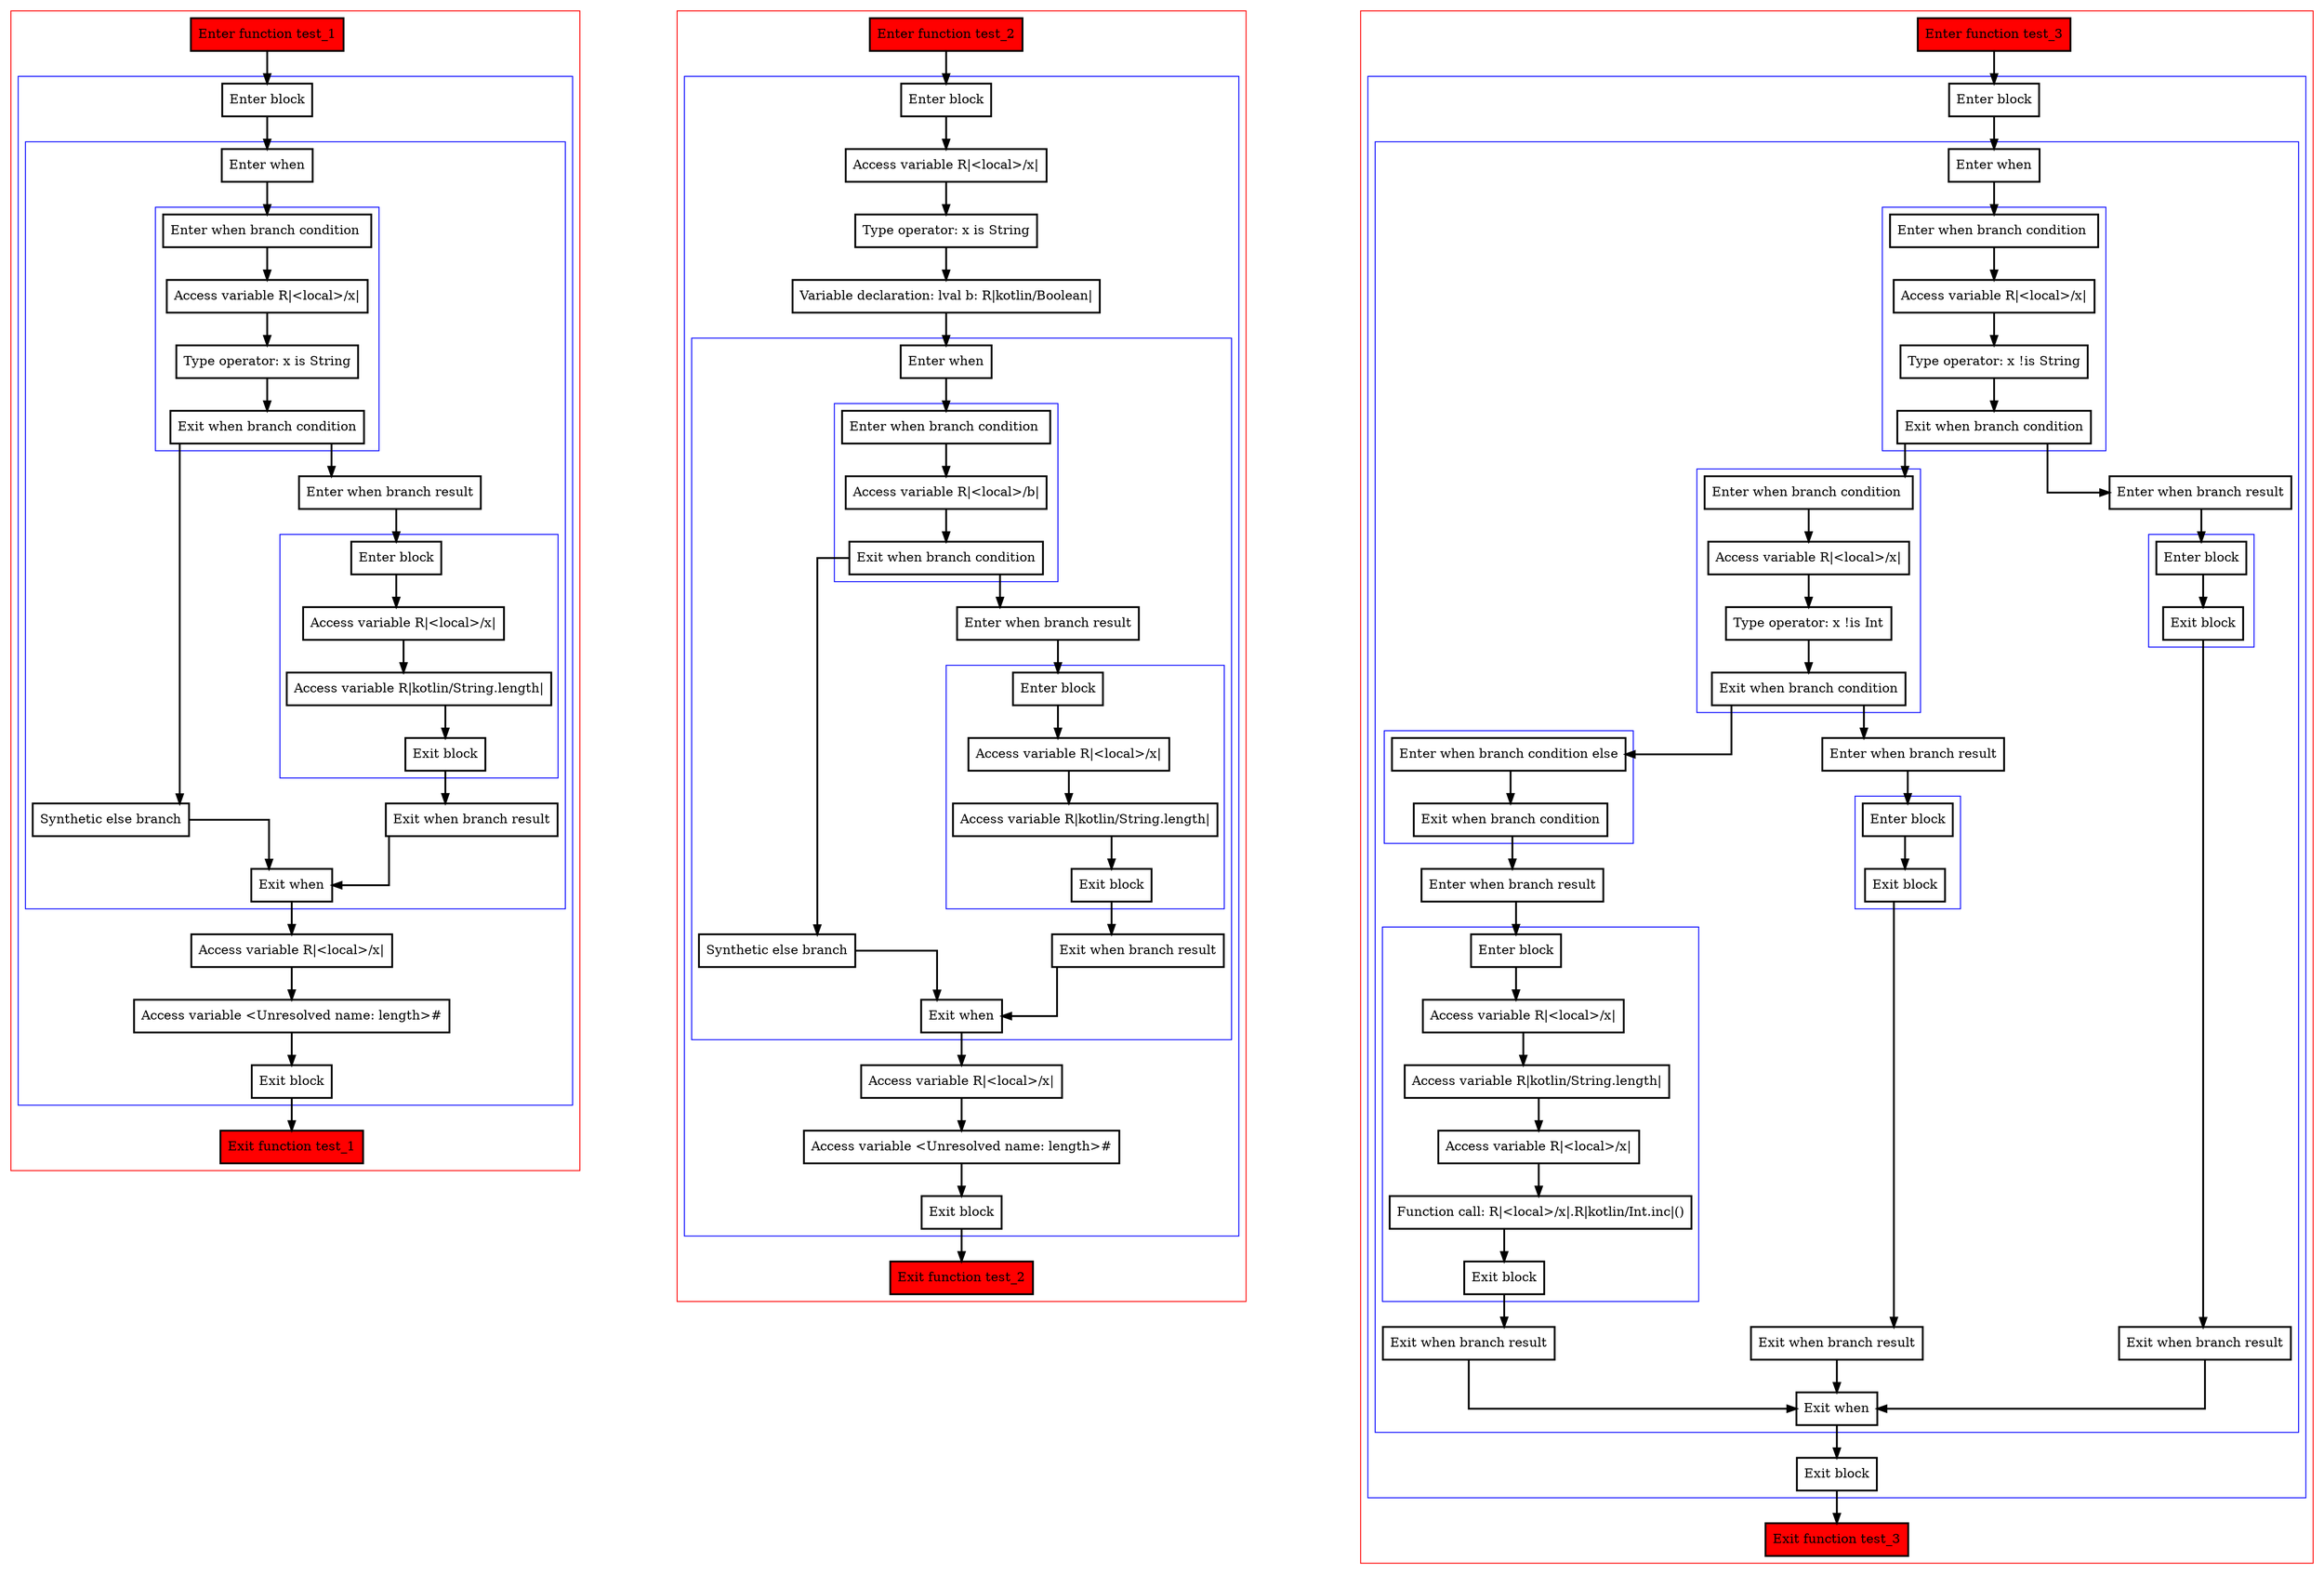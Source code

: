 digraph simpleIf_kt {
  graph [splines=ortho nodesep=3]
  node [shape=box penwidth=2]
  edge [penwidth=2]

  subgraph cluster_0 {
    color=red
    0 [label="Enter function test_1" style="filled" fillcolor=red];
    subgraph cluster_1 {
      color=blue
      1 [label="Enter block"];
      subgraph cluster_2 {
        color=blue
        2 [label="Enter when"];
        subgraph cluster_3 {
          color=blue
          3 [label="Enter when branch condition "];
          4 [label="Access variable R|<local>/x|"];
          5 [label="Type operator: x is String"];
          6 [label="Exit when branch condition"];
        }
        7 [label="Synthetic else branch"];
        8 [label="Enter when branch result"];
        subgraph cluster_4 {
          color=blue
          9 [label="Enter block"];
          10 [label="Access variable R|<local>/x|"];
          11 [label="Access variable R|kotlin/String.length|"];
          12 [label="Exit block"];
        }
        13 [label="Exit when branch result"];
        14 [label="Exit when"];
      }
      15 [label="Access variable R|<local>/x|"];
      16 [label="Access variable <Unresolved name: length>#"];
      17 [label="Exit block"];
    }
    18 [label="Exit function test_1" style="filled" fillcolor=red];
  }

  0 -> {1};
  1 -> {2};
  2 -> {3};
  3 -> {4};
  4 -> {5};
  5 -> {6};
  6 -> {8 7};
  7 -> {14};
  8 -> {9};
  9 -> {10};
  10 -> {11};
  11 -> {12};
  12 -> {13};
  13 -> {14};
  14 -> {15};
  15 -> {16};
  16 -> {17};
  17 -> {18};

  subgraph cluster_5 {
    color=red
    19 [label="Enter function test_2" style="filled" fillcolor=red];
    subgraph cluster_6 {
      color=blue
      20 [label="Enter block"];
      21 [label="Access variable R|<local>/x|"];
      22 [label="Type operator: x is String"];
      23 [label="Variable declaration: lval b: R|kotlin/Boolean|"];
      subgraph cluster_7 {
        color=blue
        24 [label="Enter when"];
        subgraph cluster_8 {
          color=blue
          25 [label="Enter when branch condition "];
          26 [label="Access variable R|<local>/b|"];
          27 [label="Exit when branch condition"];
        }
        28 [label="Synthetic else branch"];
        29 [label="Enter when branch result"];
        subgraph cluster_9 {
          color=blue
          30 [label="Enter block"];
          31 [label="Access variable R|<local>/x|"];
          32 [label="Access variable R|kotlin/String.length|"];
          33 [label="Exit block"];
        }
        34 [label="Exit when branch result"];
        35 [label="Exit when"];
      }
      36 [label="Access variable R|<local>/x|"];
      37 [label="Access variable <Unresolved name: length>#"];
      38 [label="Exit block"];
    }
    39 [label="Exit function test_2" style="filled" fillcolor=red];
  }

  19 -> {20};
  20 -> {21};
  21 -> {22};
  22 -> {23};
  23 -> {24};
  24 -> {25};
  25 -> {26};
  26 -> {27};
  27 -> {29 28};
  28 -> {35};
  29 -> {30};
  30 -> {31};
  31 -> {32};
  32 -> {33};
  33 -> {34};
  34 -> {35};
  35 -> {36};
  36 -> {37};
  37 -> {38};
  38 -> {39};

  subgraph cluster_10 {
    color=red
    40 [label="Enter function test_3" style="filled" fillcolor=red];
    subgraph cluster_11 {
      color=blue
      41 [label="Enter block"];
      subgraph cluster_12 {
        color=blue
        42 [label="Enter when"];
        subgraph cluster_13 {
          color=blue
          43 [label="Enter when branch condition "];
          44 [label="Access variable R|<local>/x|"];
          45 [label="Type operator: x !is String"];
          46 [label="Exit when branch condition"];
        }
        subgraph cluster_14 {
          color=blue
          47 [label="Enter when branch condition "];
          48 [label="Access variable R|<local>/x|"];
          49 [label="Type operator: x !is Int"];
          50 [label="Exit when branch condition"];
        }
        subgraph cluster_15 {
          color=blue
          51 [label="Enter when branch condition else"];
          52 [label="Exit when branch condition"];
        }
        53 [label="Enter when branch result"];
        subgraph cluster_16 {
          color=blue
          54 [label="Enter block"];
          55 [label="Access variable R|<local>/x|"];
          56 [label="Access variable R|kotlin/String.length|"];
          57 [label="Access variable R|<local>/x|"];
          58 [label="Function call: R|<local>/x|.R|kotlin/Int.inc|()"];
          59 [label="Exit block"];
        }
        60 [label="Exit when branch result"];
        61 [label="Enter when branch result"];
        subgraph cluster_17 {
          color=blue
          62 [label="Enter block"];
          63 [label="Exit block"];
        }
        64 [label="Exit when branch result"];
        65 [label="Enter when branch result"];
        subgraph cluster_18 {
          color=blue
          66 [label="Enter block"];
          67 [label="Exit block"];
        }
        68 [label="Exit when branch result"];
        69 [label="Exit when"];
      }
      70 [label="Exit block"];
    }
    71 [label="Exit function test_3" style="filled" fillcolor=red];
  }

  40 -> {41};
  41 -> {42};
  42 -> {43};
  43 -> {44};
  44 -> {45};
  45 -> {46};
  46 -> {65 47};
  47 -> {48};
  48 -> {49};
  49 -> {50};
  50 -> {61 51};
  51 -> {52};
  52 -> {53};
  53 -> {54};
  54 -> {55};
  55 -> {56};
  56 -> {57};
  57 -> {58};
  58 -> {59};
  59 -> {60};
  60 -> {69};
  61 -> {62};
  62 -> {63};
  63 -> {64};
  64 -> {69};
  65 -> {66};
  66 -> {67};
  67 -> {68};
  68 -> {69};
  69 -> {70};
  70 -> {71};

}
